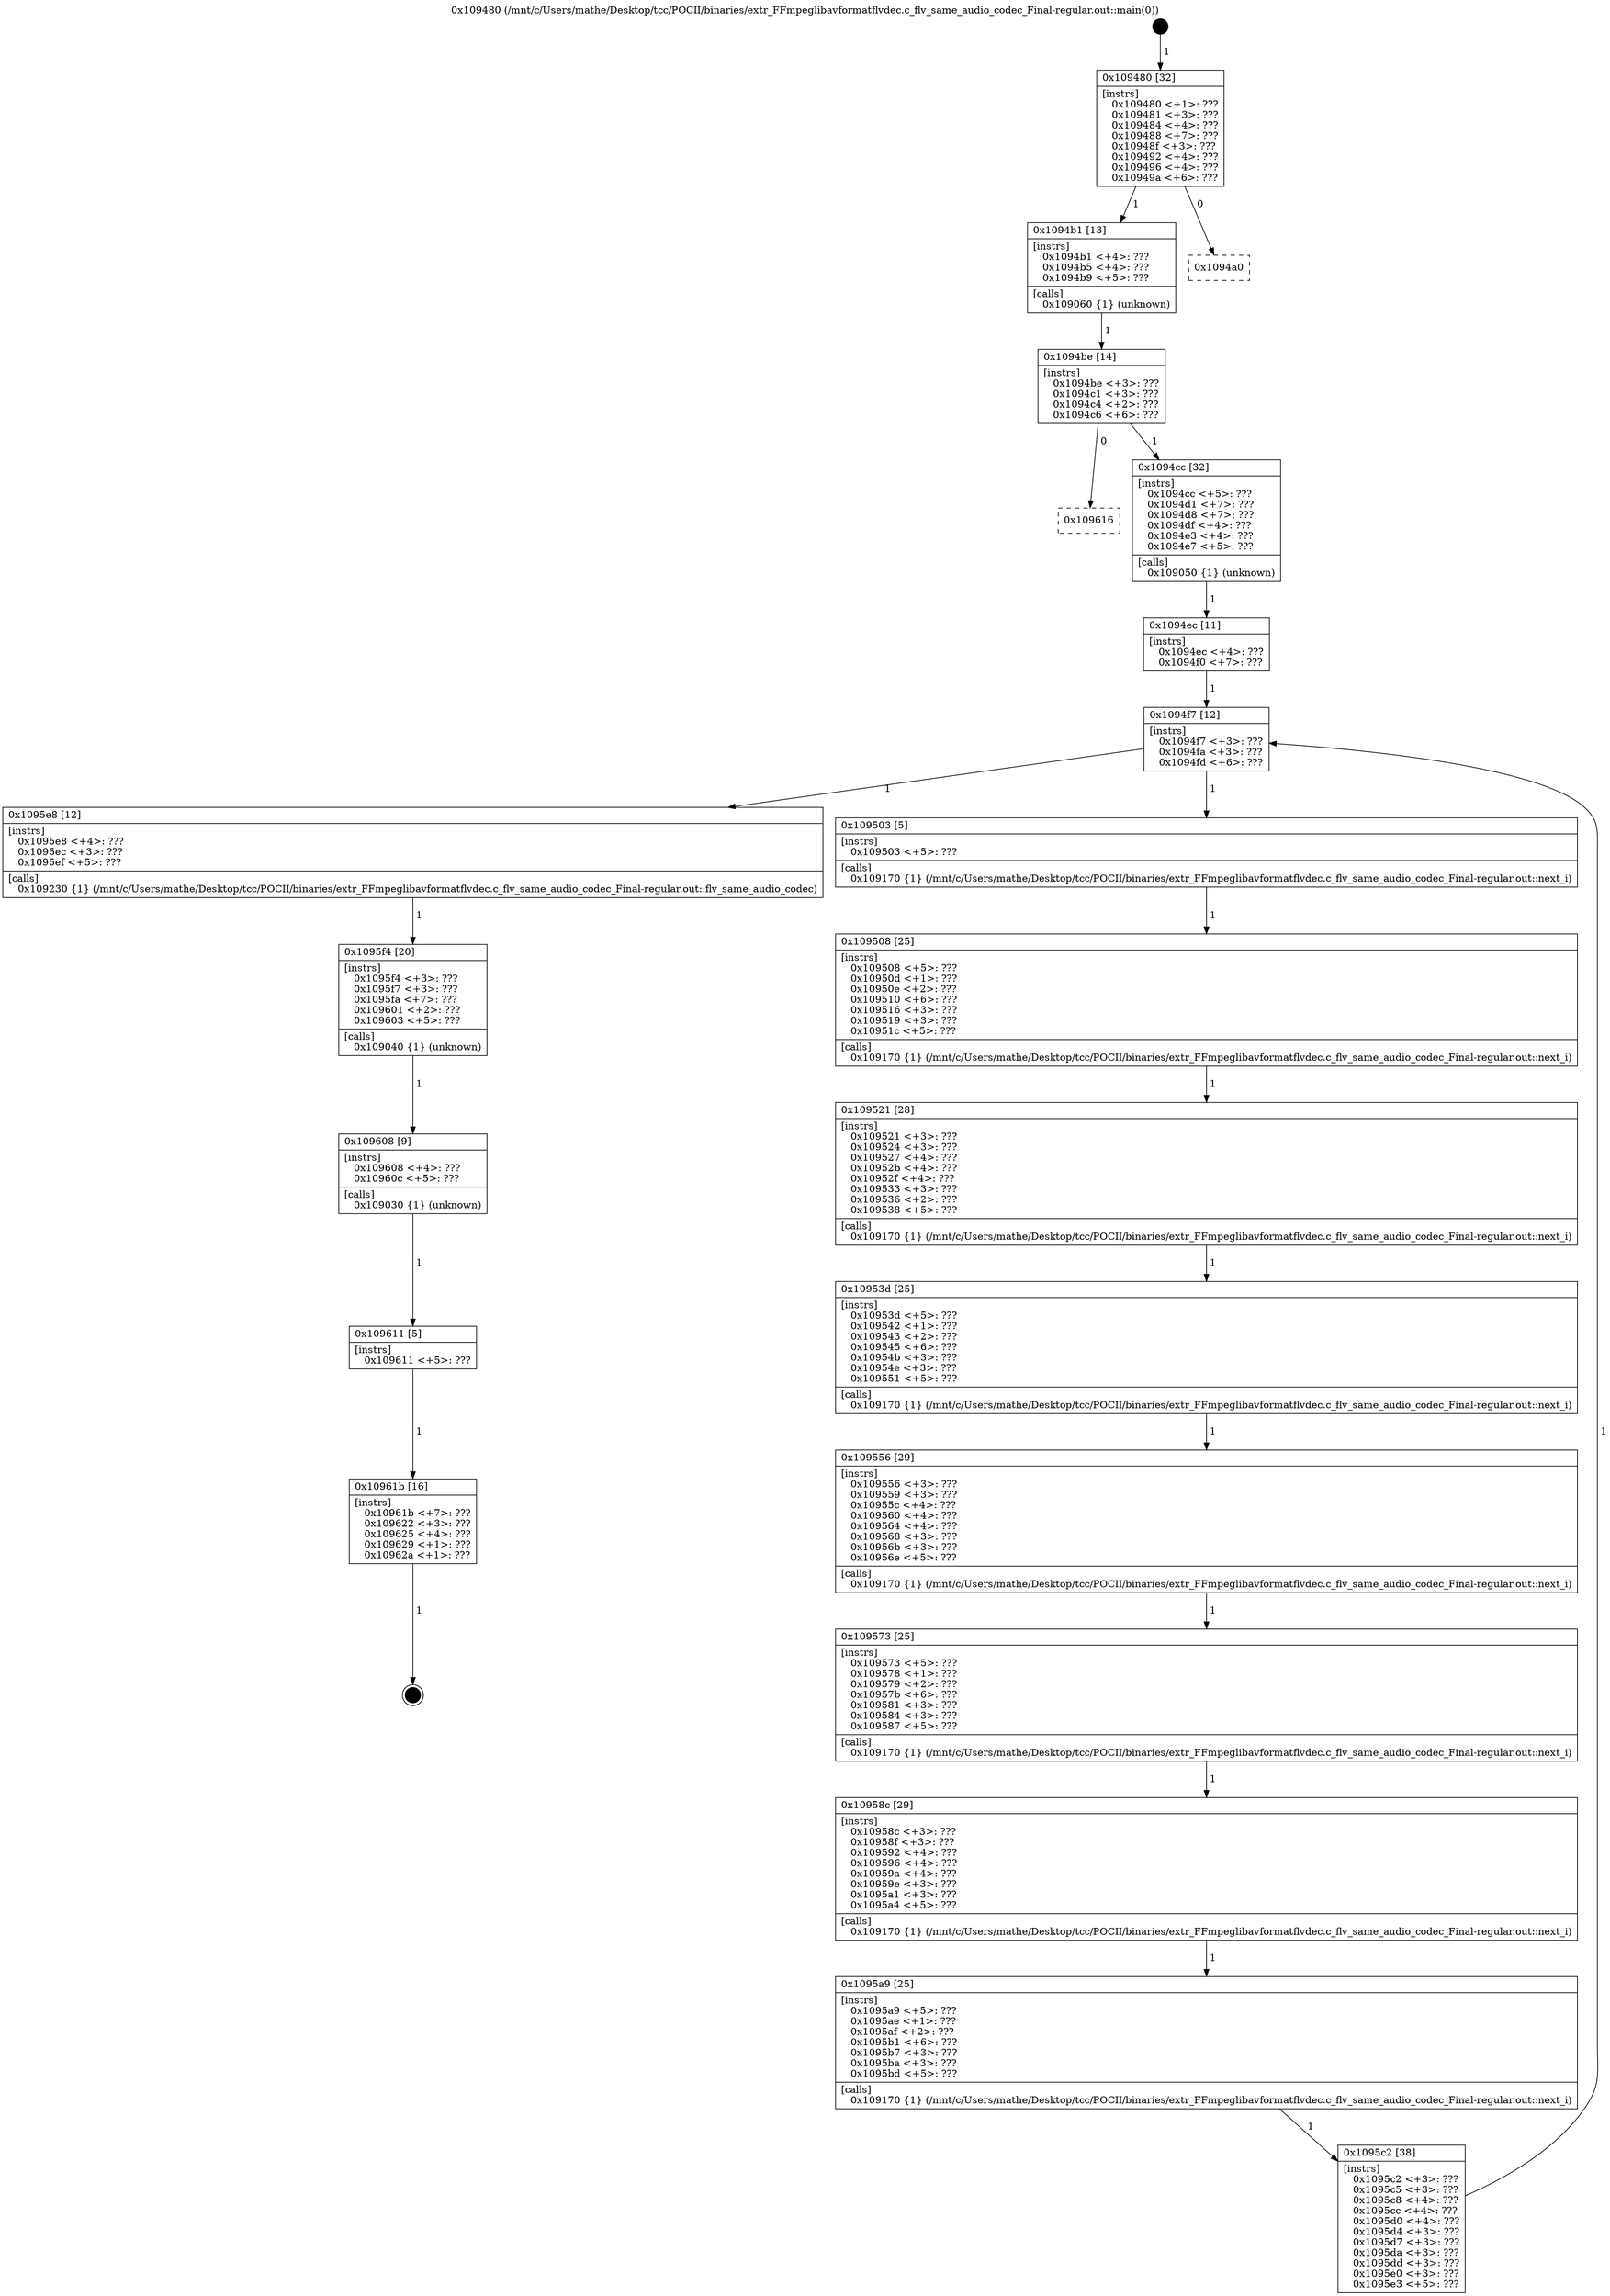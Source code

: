digraph "0x109480" {
  label = "0x109480 (/mnt/c/Users/mathe/Desktop/tcc/POCII/binaries/extr_FFmpeglibavformatflvdec.c_flv_same_audio_codec_Final-regular.out::main(0))"
  labelloc = "t"
  node[shape=record]

  Entry [label="",width=0.3,height=0.3,shape=circle,fillcolor=black,style=filled]
  "0x109480" [label="{
     0x109480 [32]\l
     | [instrs]\l
     &nbsp;&nbsp;0x109480 \<+1\>: ???\l
     &nbsp;&nbsp;0x109481 \<+3\>: ???\l
     &nbsp;&nbsp;0x109484 \<+4\>: ???\l
     &nbsp;&nbsp;0x109488 \<+7\>: ???\l
     &nbsp;&nbsp;0x10948f \<+3\>: ???\l
     &nbsp;&nbsp;0x109492 \<+4\>: ???\l
     &nbsp;&nbsp;0x109496 \<+4\>: ???\l
     &nbsp;&nbsp;0x10949a \<+6\>: ???\l
  }"]
  "0x1094b1" [label="{
     0x1094b1 [13]\l
     | [instrs]\l
     &nbsp;&nbsp;0x1094b1 \<+4\>: ???\l
     &nbsp;&nbsp;0x1094b5 \<+4\>: ???\l
     &nbsp;&nbsp;0x1094b9 \<+5\>: ???\l
     | [calls]\l
     &nbsp;&nbsp;0x109060 \{1\} (unknown)\l
  }"]
  "0x1094a0" [label="{
     0x1094a0\l
  }", style=dashed]
  "0x1094be" [label="{
     0x1094be [14]\l
     | [instrs]\l
     &nbsp;&nbsp;0x1094be \<+3\>: ???\l
     &nbsp;&nbsp;0x1094c1 \<+3\>: ???\l
     &nbsp;&nbsp;0x1094c4 \<+2\>: ???\l
     &nbsp;&nbsp;0x1094c6 \<+6\>: ???\l
  }"]
  "0x109616" [label="{
     0x109616\l
  }", style=dashed]
  "0x1094cc" [label="{
     0x1094cc [32]\l
     | [instrs]\l
     &nbsp;&nbsp;0x1094cc \<+5\>: ???\l
     &nbsp;&nbsp;0x1094d1 \<+7\>: ???\l
     &nbsp;&nbsp;0x1094d8 \<+7\>: ???\l
     &nbsp;&nbsp;0x1094df \<+4\>: ???\l
     &nbsp;&nbsp;0x1094e3 \<+4\>: ???\l
     &nbsp;&nbsp;0x1094e7 \<+5\>: ???\l
     | [calls]\l
     &nbsp;&nbsp;0x109050 \{1\} (unknown)\l
  }"]
  Exit [label="",width=0.3,height=0.3,shape=circle,fillcolor=black,style=filled,peripheries=2]
  "0x1094f7" [label="{
     0x1094f7 [12]\l
     | [instrs]\l
     &nbsp;&nbsp;0x1094f7 \<+3\>: ???\l
     &nbsp;&nbsp;0x1094fa \<+3\>: ???\l
     &nbsp;&nbsp;0x1094fd \<+6\>: ???\l
  }"]
  "0x1095e8" [label="{
     0x1095e8 [12]\l
     | [instrs]\l
     &nbsp;&nbsp;0x1095e8 \<+4\>: ???\l
     &nbsp;&nbsp;0x1095ec \<+3\>: ???\l
     &nbsp;&nbsp;0x1095ef \<+5\>: ???\l
     | [calls]\l
     &nbsp;&nbsp;0x109230 \{1\} (/mnt/c/Users/mathe/Desktop/tcc/POCII/binaries/extr_FFmpeglibavformatflvdec.c_flv_same_audio_codec_Final-regular.out::flv_same_audio_codec)\l
  }"]
  "0x109503" [label="{
     0x109503 [5]\l
     | [instrs]\l
     &nbsp;&nbsp;0x109503 \<+5\>: ???\l
     | [calls]\l
     &nbsp;&nbsp;0x109170 \{1\} (/mnt/c/Users/mathe/Desktop/tcc/POCII/binaries/extr_FFmpeglibavformatflvdec.c_flv_same_audio_codec_Final-regular.out::next_i)\l
  }"]
  "0x109508" [label="{
     0x109508 [25]\l
     | [instrs]\l
     &nbsp;&nbsp;0x109508 \<+5\>: ???\l
     &nbsp;&nbsp;0x10950d \<+1\>: ???\l
     &nbsp;&nbsp;0x10950e \<+2\>: ???\l
     &nbsp;&nbsp;0x109510 \<+6\>: ???\l
     &nbsp;&nbsp;0x109516 \<+3\>: ???\l
     &nbsp;&nbsp;0x109519 \<+3\>: ???\l
     &nbsp;&nbsp;0x10951c \<+5\>: ???\l
     | [calls]\l
     &nbsp;&nbsp;0x109170 \{1\} (/mnt/c/Users/mathe/Desktop/tcc/POCII/binaries/extr_FFmpeglibavformatflvdec.c_flv_same_audio_codec_Final-regular.out::next_i)\l
  }"]
  "0x109521" [label="{
     0x109521 [28]\l
     | [instrs]\l
     &nbsp;&nbsp;0x109521 \<+3\>: ???\l
     &nbsp;&nbsp;0x109524 \<+3\>: ???\l
     &nbsp;&nbsp;0x109527 \<+4\>: ???\l
     &nbsp;&nbsp;0x10952b \<+4\>: ???\l
     &nbsp;&nbsp;0x10952f \<+4\>: ???\l
     &nbsp;&nbsp;0x109533 \<+3\>: ???\l
     &nbsp;&nbsp;0x109536 \<+2\>: ???\l
     &nbsp;&nbsp;0x109538 \<+5\>: ???\l
     | [calls]\l
     &nbsp;&nbsp;0x109170 \{1\} (/mnt/c/Users/mathe/Desktop/tcc/POCII/binaries/extr_FFmpeglibavformatflvdec.c_flv_same_audio_codec_Final-regular.out::next_i)\l
  }"]
  "0x10953d" [label="{
     0x10953d [25]\l
     | [instrs]\l
     &nbsp;&nbsp;0x10953d \<+5\>: ???\l
     &nbsp;&nbsp;0x109542 \<+1\>: ???\l
     &nbsp;&nbsp;0x109543 \<+2\>: ???\l
     &nbsp;&nbsp;0x109545 \<+6\>: ???\l
     &nbsp;&nbsp;0x10954b \<+3\>: ???\l
     &nbsp;&nbsp;0x10954e \<+3\>: ???\l
     &nbsp;&nbsp;0x109551 \<+5\>: ???\l
     | [calls]\l
     &nbsp;&nbsp;0x109170 \{1\} (/mnt/c/Users/mathe/Desktop/tcc/POCII/binaries/extr_FFmpeglibavformatflvdec.c_flv_same_audio_codec_Final-regular.out::next_i)\l
  }"]
  "0x109556" [label="{
     0x109556 [29]\l
     | [instrs]\l
     &nbsp;&nbsp;0x109556 \<+3\>: ???\l
     &nbsp;&nbsp;0x109559 \<+3\>: ???\l
     &nbsp;&nbsp;0x10955c \<+4\>: ???\l
     &nbsp;&nbsp;0x109560 \<+4\>: ???\l
     &nbsp;&nbsp;0x109564 \<+4\>: ???\l
     &nbsp;&nbsp;0x109568 \<+3\>: ???\l
     &nbsp;&nbsp;0x10956b \<+3\>: ???\l
     &nbsp;&nbsp;0x10956e \<+5\>: ???\l
     | [calls]\l
     &nbsp;&nbsp;0x109170 \{1\} (/mnt/c/Users/mathe/Desktop/tcc/POCII/binaries/extr_FFmpeglibavformatflvdec.c_flv_same_audio_codec_Final-regular.out::next_i)\l
  }"]
  "0x109573" [label="{
     0x109573 [25]\l
     | [instrs]\l
     &nbsp;&nbsp;0x109573 \<+5\>: ???\l
     &nbsp;&nbsp;0x109578 \<+1\>: ???\l
     &nbsp;&nbsp;0x109579 \<+2\>: ???\l
     &nbsp;&nbsp;0x10957b \<+6\>: ???\l
     &nbsp;&nbsp;0x109581 \<+3\>: ???\l
     &nbsp;&nbsp;0x109584 \<+3\>: ???\l
     &nbsp;&nbsp;0x109587 \<+5\>: ???\l
     | [calls]\l
     &nbsp;&nbsp;0x109170 \{1\} (/mnt/c/Users/mathe/Desktop/tcc/POCII/binaries/extr_FFmpeglibavformatflvdec.c_flv_same_audio_codec_Final-regular.out::next_i)\l
  }"]
  "0x10958c" [label="{
     0x10958c [29]\l
     | [instrs]\l
     &nbsp;&nbsp;0x10958c \<+3\>: ???\l
     &nbsp;&nbsp;0x10958f \<+3\>: ???\l
     &nbsp;&nbsp;0x109592 \<+4\>: ???\l
     &nbsp;&nbsp;0x109596 \<+4\>: ???\l
     &nbsp;&nbsp;0x10959a \<+4\>: ???\l
     &nbsp;&nbsp;0x10959e \<+3\>: ???\l
     &nbsp;&nbsp;0x1095a1 \<+3\>: ???\l
     &nbsp;&nbsp;0x1095a4 \<+5\>: ???\l
     | [calls]\l
     &nbsp;&nbsp;0x109170 \{1\} (/mnt/c/Users/mathe/Desktop/tcc/POCII/binaries/extr_FFmpeglibavformatflvdec.c_flv_same_audio_codec_Final-regular.out::next_i)\l
  }"]
  "0x1095a9" [label="{
     0x1095a9 [25]\l
     | [instrs]\l
     &nbsp;&nbsp;0x1095a9 \<+5\>: ???\l
     &nbsp;&nbsp;0x1095ae \<+1\>: ???\l
     &nbsp;&nbsp;0x1095af \<+2\>: ???\l
     &nbsp;&nbsp;0x1095b1 \<+6\>: ???\l
     &nbsp;&nbsp;0x1095b7 \<+3\>: ???\l
     &nbsp;&nbsp;0x1095ba \<+3\>: ???\l
     &nbsp;&nbsp;0x1095bd \<+5\>: ???\l
     | [calls]\l
     &nbsp;&nbsp;0x109170 \{1\} (/mnt/c/Users/mathe/Desktop/tcc/POCII/binaries/extr_FFmpeglibavformatflvdec.c_flv_same_audio_codec_Final-regular.out::next_i)\l
  }"]
  "0x1095c2" [label="{
     0x1095c2 [38]\l
     | [instrs]\l
     &nbsp;&nbsp;0x1095c2 \<+3\>: ???\l
     &nbsp;&nbsp;0x1095c5 \<+3\>: ???\l
     &nbsp;&nbsp;0x1095c8 \<+4\>: ???\l
     &nbsp;&nbsp;0x1095cc \<+4\>: ???\l
     &nbsp;&nbsp;0x1095d0 \<+4\>: ???\l
     &nbsp;&nbsp;0x1095d4 \<+3\>: ???\l
     &nbsp;&nbsp;0x1095d7 \<+3\>: ???\l
     &nbsp;&nbsp;0x1095da \<+3\>: ???\l
     &nbsp;&nbsp;0x1095dd \<+3\>: ???\l
     &nbsp;&nbsp;0x1095e0 \<+3\>: ???\l
     &nbsp;&nbsp;0x1095e3 \<+5\>: ???\l
  }"]
  "0x1094ec" [label="{
     0x1094ec [11]\l
     | [instrs]\l
     &nbsp;&nbsp;0x1094ec \<+4\>: ???\l
     &nbsp;&nbsp;0x1094f0 \<+7\>: ???\l
  }"]
  "0x1095f4" [label="{
     0x1095f4 [20]\l
     | [instrs]\l
     &nbsp;&nbsp;0x1095f4 \<+3\>: ???\l
     &nbsp;&nbsp;0x1095f7 \<+3\>: ???\l
     &nbsp;&nbsp;0x1095fa \<+7\>: ???\l
     &nbsp;&nbsp;0x109601 \<+2\>: ???\l
     &nbsp;&nbsp;0x109603 \<+5\>: ???\l
     | [calls]\l
     &nbsp;&nbsp;0x109040 \{1\} (unknown)\l
  }"]
  "0x109608" [label="{
     0x109608 [9]\l
     | [instrs]\l
     &nbsp;&nbsp;0x109608 \<+4\>: ???\l
     &nbsp;&nbsp;0x10960c \<+5\>: ???\l
     | [calls]\l
     &nbsp;&nbsp;0x109030 \{1\} (unknown)\l
  }"]
  "0x109611" [label="{
     0x109611 [5]\l
     | [instrs]\l
     &nbsp;&nbsp;0x109611 \<+5\>: ???\l
  }"]
  "0x10961b" [label="{
     0x10961b [16]\l
     | [instrs]\l
     &nbsp;&nbsp;0x10961b \<+7\>: ???\l
     &nbsp;&nbsp;0x109622 \<+3\>: ???\l
     &nbsp;&nbsp;0x109625 \<+4\>: ???\l
     &nbsp;&nbsp;0x109629 \<+1\>: ???\l
     &nbsp;&nbsp;0x10962a \<+1\>: ???\l
  }"]
  Entry -> "0x109480" [label=" 1"]
  "0x109480" -> "0x1094b1" [label=" 1"]
  "0x109480" -> "0x1094a0" [label=" 0"]
  "0x1094b1" -> "0x1094be" [label=" 1"]
  "0x1094be" -> "0x109616" [label=" 0"]
  "0x1094be" -> "0x1094cc" [label=" 1"]
  "0x10961b" -> Exit [label=" 1"]
  "0x1094cc" -> "0x1094ec" [label=" 1"]
  "0x1094f7" -> "0x1095e8" [label=" 1"]
  "0x1094f7" -> "0x109503" [label=" 1"]
  "0x109503" -> "0x109508" [label=" 1"]
  "0x109508" -> "0x109521" [label=" 1"]
  "0x109521" -> "0x10953d" [label=" 1"]
  "0x10953d" -> "0x109556" [label=" 1"]
  "0x109556" -> "0x109573" [label=" 1"]
  "0x109573" -> "0x10958c" [label=" 1"]
  "0x10958c" -> "0x1095a9" [label=" 1"]
  "0x1095a9" -> "0x1095c2" [label=" 1"]
  "0x1094ec" -> "0x1094f7" [label=" 1"]
  "0x1095c2" -> "0x1094f7" [label=" 1"]
  "0x1095e8" -> "0x1095f4" [label=" 1"]
  "0x1095f4" -> "0x109608" [label=" 1"]
  "0x109608" -> "0x109611" [label=" 1"]
  "0x109611" -> "0x10961b" [label=" 1"]
}

